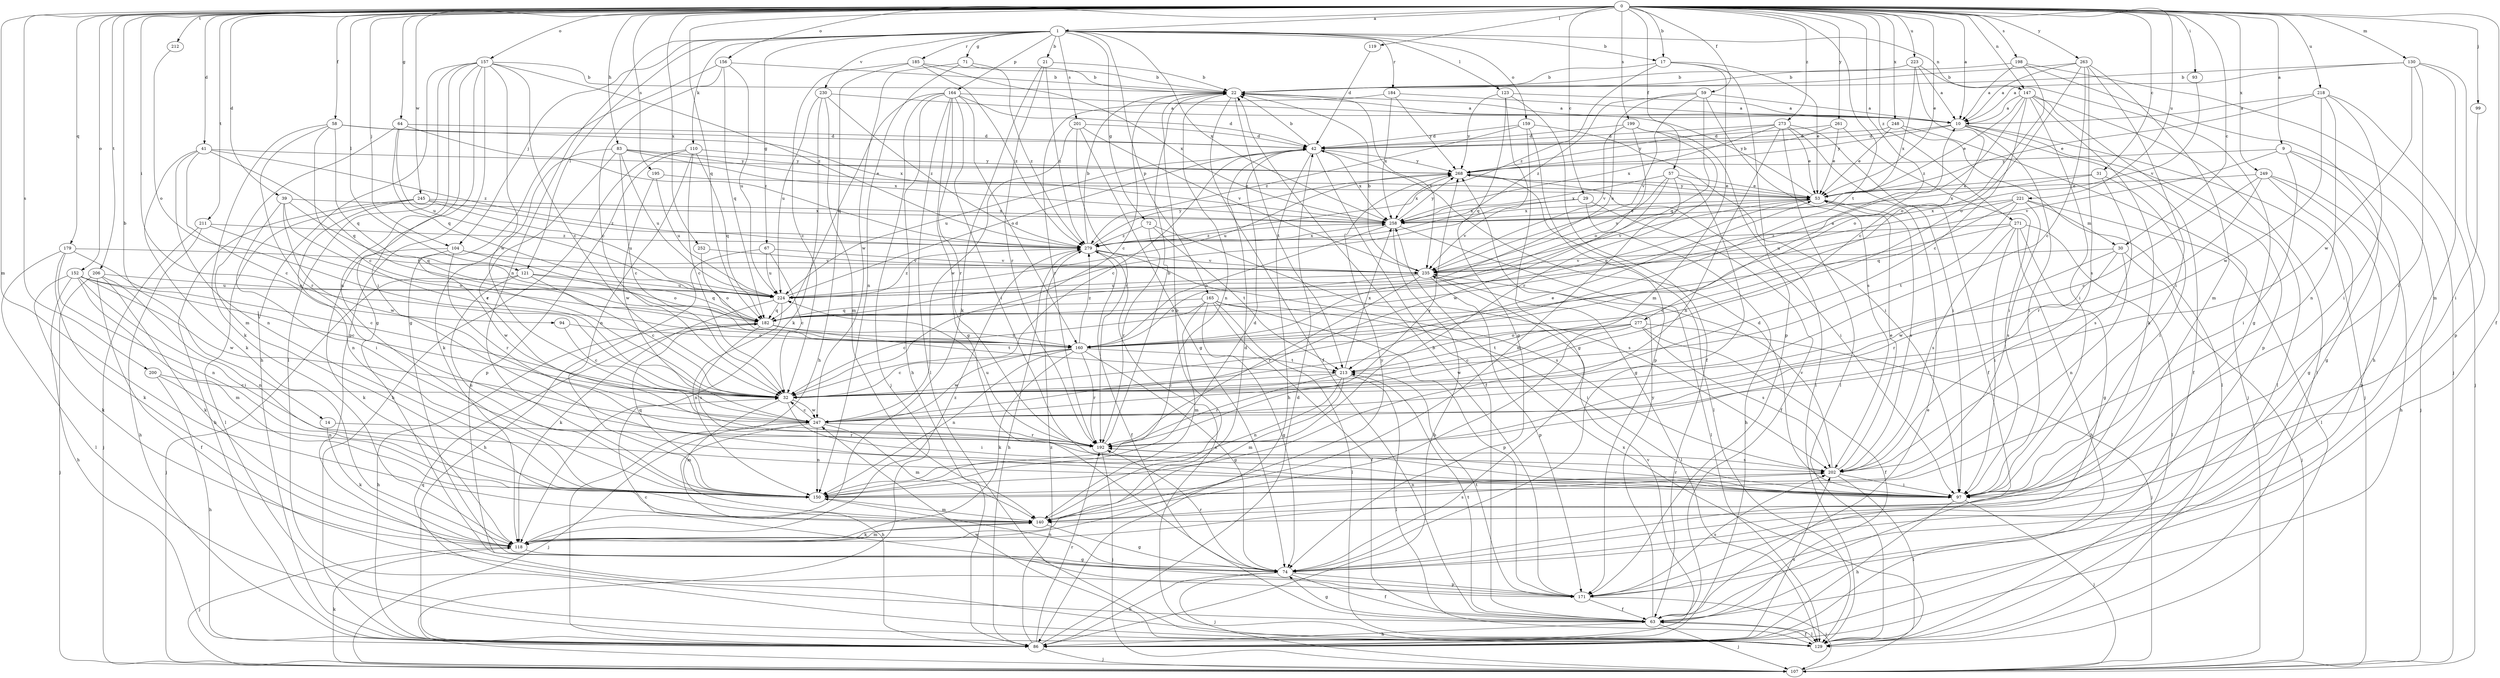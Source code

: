 strict digraph  {
0;
1;
9;
10;
14;
17;
21;
22;
29;
30;
31;
32;
39;
41;
42;
53;
57;
58;
59;
63;
64;
67;
71;
72;
74;
83;
86;
93;
94;
97;
99;
104;
107;
110;
118;
119;
121;
123;
129;
130;
140;
147;
150;
152;
156;
157;
159;
160;
164;
165;
171;
179;
182;
184;
185;
192;
195;
198;
199;
200;
201;
202;
206;
211;
212;
213;
218;
221;
223;
224;
230;
235;
245;
247;
248;
249;
252;
258;
261;
263;
268;
271;
273;
277;
279;
0 -> 1  [label=a];
0 -> 9  [label=a];
0 -> 10  [label=a];
0 -> 14  [label=b];
0 -> 17  [label=b];
0 -> 29  [label=c];
0 -> 30  [label=c];
0 -> 31  [label=c];
0 -> 39  [label=d];
0 -> 41  [label=d];
0 -> 53  [label=e];
0 -> 57  [label=f];
0 -> 58  [label=f];
0 -> 59  [label=f];
0 -> 63  [label=f];
0 -> 64  [label=g];
0 -> 83  [label=h];
0 -> 93  [label=i];
0 -> 94  [label=i];
0 -> 99  [label=j];
0 -> 104  [label=j];
0 -> 119  [label=l];
0 -> 121  [label=l];
0 -> 130  [label=m];
0 -> 140  [label=m];
0 -> 147  [label=n];
0 -> 152  [label=o];
0 -> 156  [label=o];
0 -> 157  [label=o];
0 -> 179  [label=q];
0 -> 182  [label=q];
0 -> 195  [label=s];
0 -> 198  [label=s];
0 -> 199  [label=s];
0 -> 200  [label=s];
0 -> 206  [label=t];
0 -> 211  [label=t];
0 -> 212  [label=t];
0 -> 213  [label=t];
0 -> 218  [label=u];
0 -> 221  [label=u];
0 -> 223  [label=u];
0 -> 245  [label=w];
0 -> 248  [label=x];
0 -> 249  [label=x];
0 -> 252  [label=x];
0 -> 261  [label=y];
0 -> 263  [label=y];
0 -> 271  [label=z];
0 -> 273  [label=z];
0 -> 277  [label=z];
1 -> 17  [label=b];
1 -> 21  [label=b];
1 -> 67  [label=g];
1 -> 71  [label=g];
1 -> 72  [label=g];
1 -> 104  [label=j];
1 -> 110  [label=k];
1 -> 121  [label=l];
1 -> 123  [label=l];
1 -> 147  [label=n];
1 -> 150  [label=n];
1 -> 159  [label=o];
1 -> 164  [label=p];
1 -> 165  [label=p];
1 -> 184  [label=r];
1 -> 185  [label=r];
1 -> 201  [label=s];
1 -> 230  [label=v];
1 -> 258  [label=x];
9 -> 74  [label=g];
9 -> 97  [label=i];
9 -> 107  [label=j];
9 -> 235  [label=v];
9 -> 268  [label=y];
10 -> 42  [label=d];
10 -> 63  [label=f];
10 -> 97  [label=i];
10 -> 107  [label=j];
10 -> 129  [label=l];
10 -> 268  [label=y];
14 -> 118  [label=k];
14 -> 192  [label=r];
17 -> 22  [label=b];
17 -> 53  [label=e];
17 -> 140  [label=m];
17 -> 171  [label=p];
17 -> 279  [label=z];
21 -> 22  [label=b];
21 -> 118  [label=k];
21 -> 192  [label=r];
21 -> 279  [label=z];
22 -> 10  [label=a];
22 -> 32  [label=c];
22 -> 63  [label=f];
22 -> 150  [label=n];
22 -> 213  [label=t];
22 -> 235  [label=v];
29 -> 63  [label=f];
29 -> 86  [label=h];
29 -> 235  [label=v];
29 -> 258  [label=x];
30 -> 107  [label=j];
30 -> 150  [label=n];
30 -> 192  [label=r];
30 -> 235  [label=v];
30 -> 247  [label=w];
31 -> 53  [label=e];
31 -> 97  [label=i];
31 -> 202  [label=s];
31 -> 258  [label=x];
32 -> 53  [label=e];
32 -> 97  [label=i];
32 -> 140  [label=m];
32 -> 247  [label=w];
39 -> 32  [label=c];
39 -> 97  [label=i];
39 -> 182  [label=q];
39 -> 247  [label=w];
39 -> 258  [label=x];
41 -> 32  [label=c];
41 -> 118  [label=k];
41 -> 150  [label=n];
41 -> 182  [label=q];
41 -> 268  [label=y];
41 -> 279  [label=z];
42 -> 22  [label=b];
42 -> 32  [label=c];
42 -> 63  [label=f];
42 -> 86  [label=h];
42 -> 224  [label=u];
42 -> 258  [label=x];
42 -> 268  [label=y];
53 -> 22  [label=b];
53 -> 182  [label=q];
53 -> 202  [label=s];
53 -> 235  [label=v];
53 -> 258  [label=x];
53 -> 268  [label=y];
57 -> 53  [label=e];
57 -> 74  [label=g];
57 -> 140  [label=m];
57 -> 235  [label=v];
57 -> 247  [label=w];
57 -> 258  [label=x];
58 -> 32  [label=c];
58 -> 42  [label=d];
58 -> 118  [label=k];
58 -> 182  [label=q];
58 -> 192  [label=r];
58 -> 258  [label=x];
59 -> 10  [label=a];
59 -> 182  [label=q];
59 -> 202  [label=s];
59 -> 224  [label=u];
59 -> 235  [label=v];
59 -> 279  [label=z];
63 -> 53  [label=e];
63 -> 74  [label=g];
63 -> 86  [label=h];
63 -> 107  [label=j];
63 -> 129  [label=l];
63 -> 213  [label=t];
63 -> 268  [label=y];
64 -> 42  [label=d];
64 -> 140  [label=m];
64 -> 182  [label=q];
64 -> 224  [label=u];
64 -> 279  [label=z];
67 -> 32  [label=c];
67 -> 86  [label=h];
67 -> 224  [label=u];
67 -> 235  [label=v];
71 -> 22  [label=b];
71 -> 150  [label=n];
71 -> 247  [label=w];
71 -> 279  [label=z];
72 -> 192  [label=r];
72 -> 202  [label=s];
72 -> 213  [label=t];
72 -> 279  [label=z];
74 -> 63  [label=f];
74 -> 86  [label=h];
74 -> 107  [label=j];
74 -> 150  [label=n];
74 -> 171  [label=p];
74 -> 192  [label=r];
83 -> 32  [label=c];
83 -> 53  [label=e];
83 -> 118  [label=k];
83 -> 192  [label=r];
83 -> 224  [label=u];
83 -> 258  [label=x];
83 -> 268  [label=y];
86 -> 42  [label=d];
86 -> 107  [label=j];
86 -> 192  [label=r];
86 -> 202  [label=s];
86 -> 235  [label=v];
86 -> 279  [label=z];
93 -> 235  [label=v];
94 -> 32  [label=c];
94 -> 160  [label=o];
97 -> 42  [label=d];
97 -> 86  [label=h];
97 -> 107  [label=j];
97 -> 192  [label=r];
99 -> 97  [label=i];
104 -> 118  [label=k];
104 -> 160  [label=o];
104 -> 192  [label=r];
104 -> 235  [label=v];
104 -> 247  [label=w];
107 -> 118  [label=k];
107 -> 258  [label=x];
110 -> 32  [label=c];
110 -> 86  [label=h];
110 -> 150  [label=n];
110 -> 171  [label=p];
110 -> 182  [label=q];
110 -> 268  [label=y];
118 -> 42  [label=d];
118 -> 74  [label=g];
118 -> 107  [label=j];
118 -> 140  [label=m];
118 -> 268  [label=y];
118 -> 279  [label=z];
119 -> 42  [label=d];
121 -> 32  [label=c];
121 -> 107  [label=j];
121 -> 150  [label=n];
121 -> 182  [label=q];
121 -> 224  [label=u];
123 -> 10  [label=a];
123 -> 63  [label=f];
123 -> 74  [label=g];
123 -> 182  [label=q];
123 -> 268  [label=y];
129 -> 63  [label=f];
129 -> 182  [label=q];
129 -> 247  [label=w];
129 -> 279  [label=z];
130 -> 10  [label=a];
130 -> 22  [label=b];
130 -> 97  [label=i];
130 -> 140  [label=m];
130 -> 171  [label=p];
130 -> 247  [label=w];
140 -> 22  [label=b];
140 -> 74  [label=g];
140 -> 118  [label=k];
140 -> 202  [label=s];
147 -> 10  [label=a];
147 -> 32  [label=c];
147 -> 53  [label=e];
147 -> 97  [label=i];
147 -> 118  [label=k];
147 -> 129  [label=l];
147 -> 160  [label=o];
147 -> 171  [label=p];
150 -> 42  [label=d];
150 -> 140  [label=m];
150 -> 182  [label=q];
152 -> 32  [label=c];
152 -> 86  [label=h];
152 -> 97  [label=i];
152 -> 118  [label=k];
152 -> 140  [label=m];
152 -> 224  [label=u];
152 -> 247  [label=w];
156 -> 22  [label=b];
156 -> 32  [label=c];
156 -> 74  [label=g];
156 -> 182  [label=q];
156 -> 224  [label=u];
157 -> 22  [label=b];
157 -> 32  [label=c];
157 -> 74  [label=g];
157 -> 86  [label=h];
157 -> 97  [label=i];
157 -> 129  [label=l];
157 -> 150  [label=n];
157 -> 171  [label=p];
157 -> 247  [label=w];
157 -> 279  [label=z];
159 -> 42  [label=d];
159 -> 74  [label=g];
159 -> 97  [label=i];
159 -> 171  [label=p];
159 -> 279  [label=z];
160 -> 32  [label=c];
160 -> 74  [label=g];
160 -> 118  [label=k];
160 -> 150  [label=n];
160 -> 192  [label=r];
160 -> 213  [label=t];
160 -> 247  [label=w];
160 -> 279  [label=z];
164 -> 10  [label=a];
164 -> 42  [label=d];
164 -> 74  [label=g];
164 -> 86  [label=h];
164 -> 97  [label=i];
164 -> 107  [label=j];
164 -> 129  [label=l];
164 -> 160  [label=o];
164 -> 182  [label=q];
164 -> 192  [label=r];
165 -> 32  [label=c];
165 -> 63  [label=f];
165 -> 74  [label=g];
165 -> 97  [label=i];
165 -> 129  [label=l];
165 -> 140  [label=m];
165 -> 171  [label=p];
165 -> 182  [label=q];
171 -> 22  [label=b];
171 -> 32  [label=c];
171 -> 63  [label=f];
171 -> 107  [label=j];
171 -> 202  [label=s];
171 -> 213  [label=t];
179 -> 32  [label=c];
179 -> 118  [label=k];
179 -> 129  [label=l];
179 -> 150  [label=n];
179 -> 235  [label=v];
182 -> 10  [label=a];
182 -> 86  [label=h];
182 -> 160  [label=o];
182 -> 202  [label=s];
182 -> 213  [label=t];
184 -> 10  [label=a];
184 -> 192  [label=r];
184 -> 258  [label=x];
184 -> 268  [label=y];
185 -> 22  [label=b];
185 -> 32  [label=c];
185 -> 86  [label=h];
185 -> 258  [label=x];
185 -> 279  [label=z];
192 -> 22  [label=b];
192 -> 107  [label=j];
192 -> 202  [label=s];
192 -> 224  [label=u];
192 -> 268  [label=y];
195 -> 53  [label=e];
195 -> 224  [label=u];
195 -> 247  [label=w];
198 -> 10  [label=a];
198 -> 22  [label=b];
198 -> 86  [label=h];
198 -> 107  [label=j];
198 -> 160  [label=o];
199 -> 42  [label=d];
199 -> 129  [label=l];
199 -> 160  [label=o];
199 -> 192  [label=r];
199 -> 235  [label=v];
200 -> 32  [label=c];
200 -> 86  [label=h];
200 -> 150  [label=n];
201 -> 42  [label=d];
201 -> 74  [label=g];
201 -> 192  [label=r];
201 -> 235  [label=v];
201 -> 247  [label=w];
202 -> 53  [label=e];
202 -> 97  [label=i];
202 -> 129  [label=l];
202 -> 150  [label=n];
202 -> 235  [label=v];
206 -> 63  [label=f];
206 -> 107  [label=j];
206 -> 118  [label=k];
206 -> 150  [label=n];
206 -> 224  [label=u];
211 -> 86  [label=h];
211 -> 107  [label=j];
211 -> 160  [label=o];
211 -> 279  [label=z];
212 -> 160  [label=o];
213 -> 32  [label=c];
213 -> 129  [label=l];
213 -> 140  [label=m];
213 -> 150  [label=n];
213 -> 192  [label=r];
213 -> 258  [label=x];
218 -> 10  [label=a];
218 -> 53  [label=e];
218 -> 97  [label=i];
218 -> 107  [label=j];
218 -> 150  [label=n];
218 -> 247  [label=w];
221 -> 129  [label=l];
221 -> 182  [label=q];
221 -> 202  [label=s];
221 -> 213  [label=t];
221 -> 224  [label=u];
221 -> 258  [label=x];
221 -> 30  [label=m];
223 -> 10  [label=a];
223 -> 22  [label=b];
223 -> 32  [label=c];
223 -> 74  [label=g];
223 -> 258  [label=x];
224 -> 42  [label=d];
224 -> 118  [label=k];
224 -> 150  [label=n];
224 -> 182  [label=q];
224 -> 279  [label=z];
230 -> 10  [label=a];
230 -> 118  [label=k];
230 -> 140  [label=m];
230 -> 224  [label=u];
230 -> 279  [label=z];
235 -> 22  [label=b];
235 -> 129  [label=l];
235 -> 160  [label=o];
235 -> 171  [label=p];
235 -> 192  [label=r];
235 -> 224  [label=u];
245 -> 86  [label=h];
245 -> 129  [label=l];
245 -> 150  [label=n];
245 -> 224  [label=u];
245 -> 258  [label=x];
245 -> 279  [label=z];
247 -> 32  [label=c];
247 -> 86  [label=h];
247 -> 107  [label=j];
247 -> 140  [label=m];
247 -> 150  [label=n];
247 -> 192  [label=r];
248 -> 42  [label=d];
248 -> 53  [label=e];
248 -> 107  [label=j];
248 -> 129  [label=l];
249 -> 32  [label=c];
249 -> 53  [label=e];
249 -> 74  [label=g];
249 -> 86  [label=h];
249 -> 171  [label=p];
249 -> 192  [label=r];
252 -> 160  [label=o];
252 -> 235  [label=v];
258 -> 53  [label=e];
258 -> 86  [label=h];
258 -> 129  [label=l];
258 -> 160  [label=o];
258 -> 268  [label=y];
258 -> 279  [label=z];
261 -> 42  [label=d];
261 -> 53  [label=e];
261 -> 97  [label=i];
261 -> 268  [label=y];
263 -> 10  [label=a];
263 -> 22  [label=b];
263 -> 32  [label=c];
263 -> 97  [label=i];
263 -> 140  [label=m];
263 -> 160  [label=o];
263 -> 202  [label=s];
268 -> 53  [label=e];
268 -> 97  [label=i];
268 -> 129  [label=l];
268 -> 224  [label=u];
268 -> 258  [label=x];
271 -> 32  [label=c];
271 -> 74  [label=g];
271 -> 86  [label=h];
271 -> 97  [label=i];
271 -> 129  [label=l];
271 -> 202  [label=s];
271 -> 279  [label=z];
273 -> 42  [label=d];
273 -> 53  [label=e];
273 -> 63  [label=f];
273 -> 97  [label=i];
273 -> 129  [label=l];
273 -> 150  [label=n];
273 -> 258  [label=x];
273 -> 268  [label=y];
277 -> 32  [label=c];
277 -> 63  [label=f];
277 -> 107  [label=j];
277 -> 160  [label=o];
277 -> 202  [label=s];
277 -> 213  [label=t];
277 -> 247  [label=w];
279 -> 22  [label=b];
279 -> 63  [label=f];
279 -> 86  [label=h];
279 -> 202  [label=s];
279 -> 235  [label=v];
279 -> 258  [label=x];
279 -> 268  [label=y];
}
